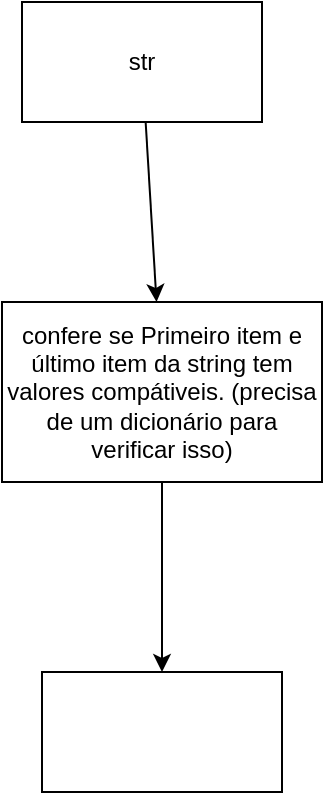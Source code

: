<mxfile>
    <diagram id="CwOdF1-aD4tG9FQH96ae" name="Page-1">
        <mxGraphModel dx="452" dy="729" grid="1" gridSize="10" guides="1" tooltips="1" connect="1" arrows="1" fold="1" page="1" pageScale="1" pageWidth="850" pageHeight="1100" math="0" shadow="0">
            <root>
                <mxCell id="0"/>
                <mxCell id="1" parent="0"/>
                <mxCell id="4" value="" style="edgeStyle=none;html=1;" edge="1" parent="1" source="2" target="3">
                    <mxGeometry relative="1" as="geometry"/>
                </mxCell>
                <mxCell id="2" value="str&lt;br&gt;" style="whiteSpace=wrap;html=1;" vertex="1" parent="1">
                    <mxGeometry x="100" y="40" width="120" height="60" as="geometry"/>
                </mxCell>
                <mxCell id="7" value="" style="edgeStyle=none;html=1;" edge="1" parent="1" source="3" target="6">
                    <mxGeometry relative="1" as="geometry"/>
                </mxCell>
                <mxCell id="3" value="confere se Primeiro item e último item da string tem valores compátiveis. (precisa de um dicionário para verificar isso)&lt;br&gt;" style="whiteSpace=wrap;html=1;" vertex="1" parent="1">
                    <mxGeometry x="90" y="190" width="160" height="90" as="geometry"/>
                </mxCell>
                <mxCell id="6" value="" style="whiteSpace=wrap;html=1;" vertex="1" parent="1">
                    <mxGeometry x="110" y="375" width="120" height="60" as="geometry"/>
                </mxCell>
            </root>
        </mxGraphModel>
    </diagram>
</mxfile>
